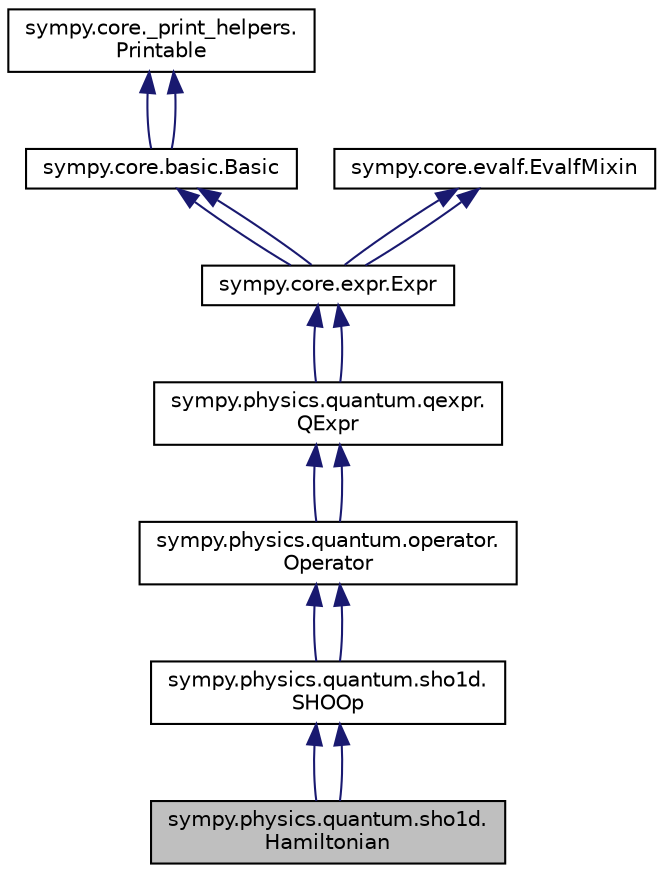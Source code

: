 digraph "sympy.physics.quantum.sho1d.Hamiltonian"
{
 // LATEX_PDF_SIZE
  edge [fontname="Helvetica",fontsize="10",labelfontname="Helvetica",labelfontsize="10"];
  node [fontname="Helvetica",fontsize="10",shape=record];
  Node1 [label="sympy.physics.quantum.sho1d.\lHamiltonian",height=0.2,width=0.4,color="black", fillcolor="grey75", style="filled", fontcolor="black",tooltip=" "];
  Node2 -> Node1 [dir="back",color="midnightblue",fontsize="10",style="solid",fontname="Helvetica"];
  Node2 [label="sympy.physics.quantum.sho1d.\lSHOOp",height=0.2,width=0.4,color="black", fillcolor="white", style="filled",URL="$classsympy_1_1physics_1_1quantum_1_1sho1d_1_1SHOOp.html",tooltip=" "];
  Node3 -> Node2 [dir="back",color="midnightblue",fontsize="10",style="solid",fontname="Helvetica"];
  Node3 [label="sympy.physics.quantum.operator.\lOperator",height=0.2,width=0.4,color="black", fillcolor="white", style="filled",URL="$classsympy_1_1physics_1_1quantum_1_1operator_1_1Operator.html",tooltip=" "];
  Node4 -> Node3 [dir="back",color="midnightblue",fontsize="10",style="solid",fontname="Helvetica"];
  Node4 [label="sympy.physics.quantum.qexpr.\lQExpr",height=0.2,width=0.4,color="black", fillcolor="white", style="filled",URL="$classsympy_1_1physics_1_1quantum_1_1qexpr_1_1QExpr.html",tooltip=" "];
  Node5 -> Node4 [dir="back",color="midnightblue",fontsize="10",style="solid",fontname="Helvetica"];
  Node5 [label="sympy.core.expr.Expr",height=0.2,width=0.4,color="black", fillcolor="white", style="filled",URL="$classsympy_1_1core_1_1expr_1_1Expr.html",tooltip=" "];
  Node6 -> Node5 [dir="back",color="midnightblue",fontsize="10",style="solid",fontname="Helvetica"];
  Node6 [label="sympy.core.basic.Basic",height=0.2,width=0.4,color="black", fillcolor="white", style="filled",URL="$classsympy_1_1core_1_1basic_1_1Basic.html",tooltip=" "];
  Node7 -> Node6 [dir="back",color="midnightblue",fontsize="10",style="solid",fontname="Helvetica"];
  Node7 [label="sympy.core._print_helpers.\lPrintable",height=0.2,width=0.4,color="black", fillcolor="white", style="filled",URL="$classsympy_1_1core_1_1__print__helpers_1_1Printable.html",tooltip=" "];
  Node7 -> Node6 [dir="back",color="midnightblue",fontsize="10",style="solid",fontname="Helvetica"];
  Node8 -> Node5 [dir="back",color="midnightblue",fontsize="10",style="solid",fontname="Helvetica"];
  Node8 [label="sympy.core.evalf.EvalfMixin",height=0.2,width=0.4,color="black", fillcolor="white", style="filled",URL="$classsympy_1_1core_1_1evalf_1_1EvalfMixin.html",tooltip=" "];
  Node6 -> Node5 [dir="back",color="midnightblue",fontsize="10",style="solid",fontname="Helvetica"];
  Node8 -> Node5 [dir="back",color="midnightblue",fontsize="10",style="solid",fontname="Helvetica"];
  Node5 -> Node4 [dir="back",color="midnightblue",fontsize="10",style="solid",fontname="Helvetica"];
  Node4 -> Node3 [dir="back",color="midnightblue",fontsize="10",style="solid",fontname="Helvetica"];
  Node3 -> Node2 [dir="back",color="midnightblue",fontsize="10",style="solid",fontname="Helvetica"];
  Node2 -> Node1 [dir="back",color="midnightblue",fontsize="10",style="solid",fontname="Helvetica"];
}
